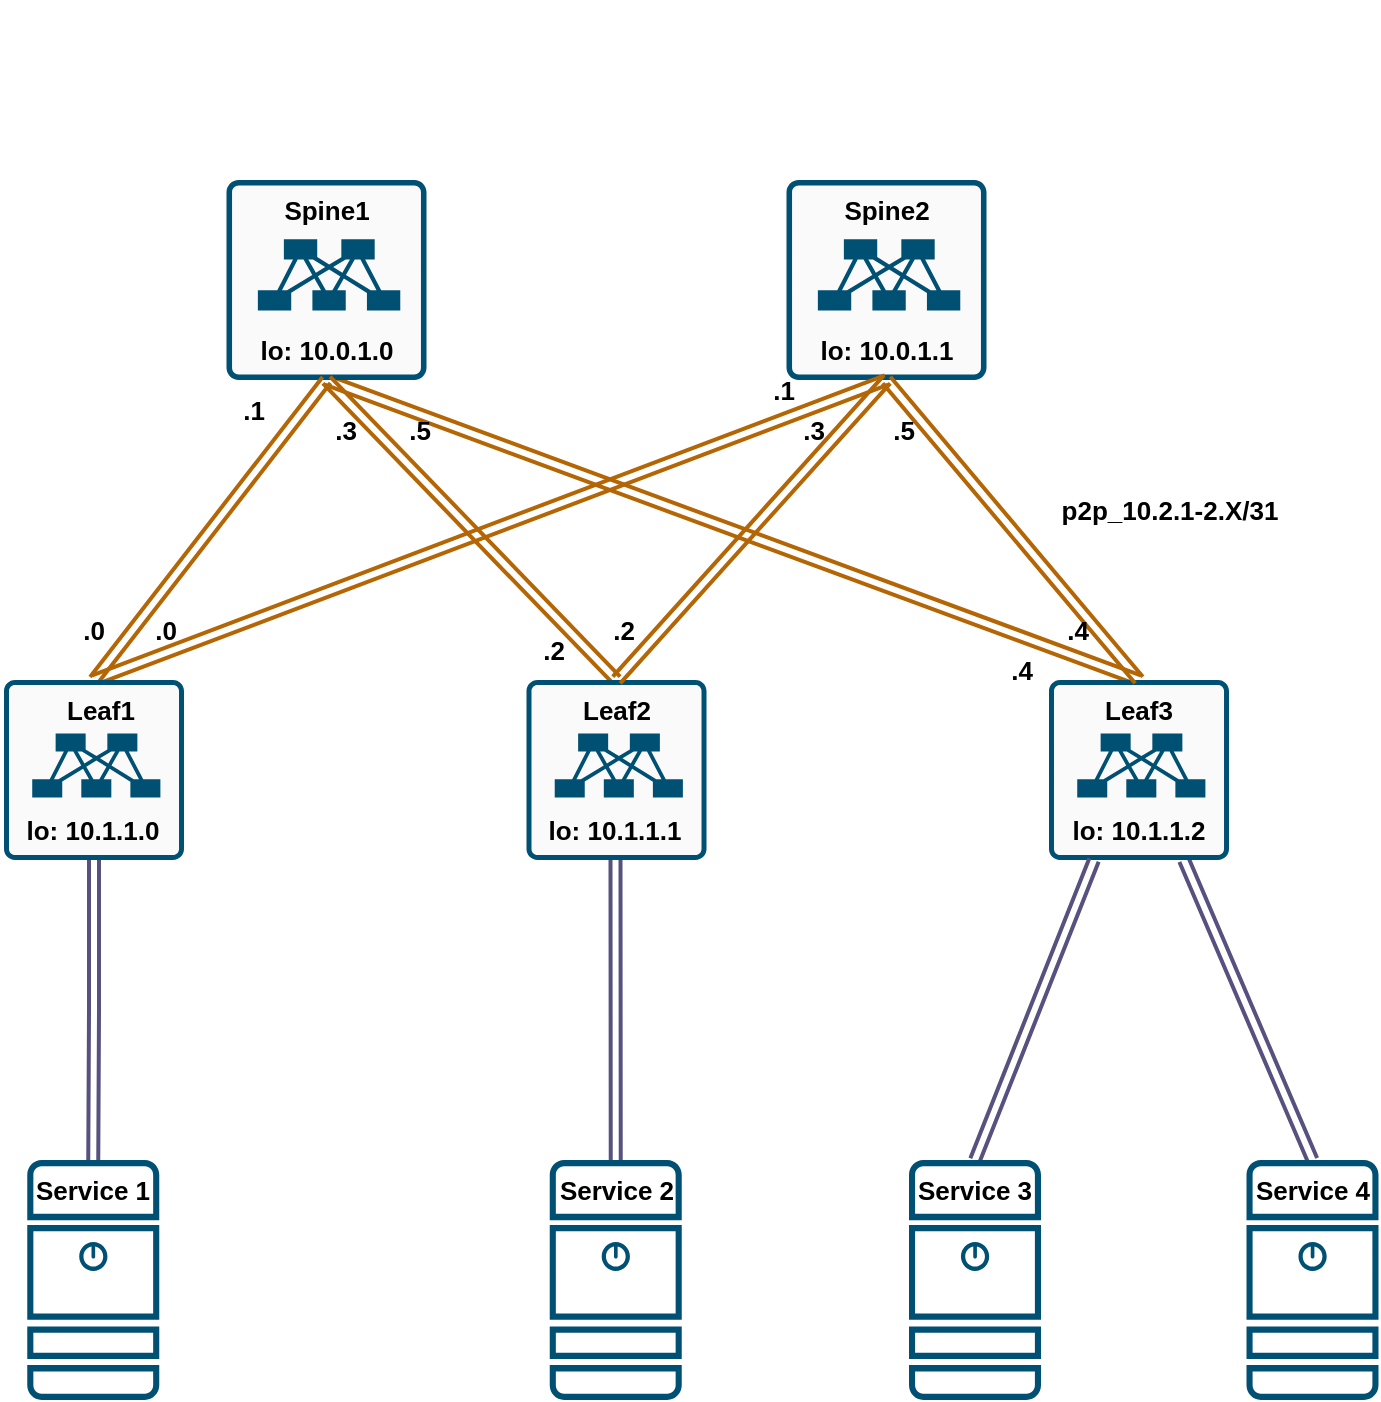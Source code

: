<mxfile version="21.2.8" type="device">
  <diagram id="V_Dow799pttgv7VDjXZy" name="Страница 1">
    <mxGraphModel dx="984" dy="747" grid="1" gridSize="10" guides="1" tooltips="1" connect="1" arrows="1" fold="1" page="1" pageScale="1" pageWidth="827" pageHeight="1169" math="0" shadow="0">
      <root>
        <mxCell id="0" />
        <mxCell id="1" parent="0" />
        <mxCell id="-mNFqGGMY5FrFs85ZIaS-80" style="shape=link;rounded=0;orthogonalLoop=1;jettySize=auto;html=1;exitX=0.5;exitY=1;exitDx=0;exitDy=0;exitPerimeter=0;entryX=0.5;entryY=0;entryDx=0;entryDy=0;entryPerimeter=0;strokeColor=#b46504;strokeWidth=2;fillColor=#fad7ac;" parent="1" source="-mNFqGGMY5FrFs85ZIaS-8" target="-mNFqGGMY5FrFs85ZIaS-12" edge="1">
          <mxGeometry relative="1" as="geometry" />
        </mxCell>
        <mxCell id="-mNFqGGMY5FrFs85ZIaS-8" value="" style="sketch=0;points=[[0.015,0.015,0],[0.985,0.015,0],[0.985,0.985,0],[0.015,0.985,0],[0.25,0,0],[0.5,0,0],[0.75,0,0],[1,0.25,0],[1,0.5,0],[1,0.75,0],[0.75,1,0],[0.5,1,0],[0.25,1,0],[0,0.75,0],[0,0.5,0],[0,0.25,0]];verticalLabelPosition=bottom;html=1;verticalAlign=top;aspect=fixed;align=center;pointerEvents=1;shape=mxgraph.cisco19.rect;prIcon=nexus_9300;fillColor=#FAFAFA;strokeColor=#005073;" parent="1" vertex="1">
          <mxGeometry x="185.25" y="200" width="100" height="100" as="geometry" />
        </mxCell>
        <mxCell id="-mNFqGGMY5FrFs85ZIaS-11" value="" style="sketch=0;points=[[0.015,0.015,0],[0.985,0.015,0],[0.985,0.985,0],[0.015,0.985,0],[0.25,0,0],[0.5,0,0],[0.75,0,0],[1,0.25,0],[1,0.5,0],[1,0.75,0],[0.75,1,0],[0.5,1,0],[0.25,1,0],[0,0.75,0],[0,0.5,0],[0,0.25,0]];verticalLabelPosition=bottom;html=1;verticalAlign=top;aspect=fixed;align=center;pointerEvents=1;shape=mxgraph.cisco19.rect;prIcon=nexus_9300;fillColor=#FAFAFA;strokeColor=#005073;" parent="1" vertex="1">
          <mxGeometry x="465.25" y="200" width="100" height="100" as="geometry" />
        </mxCell>
        <mxCell id="-mNFqGGMY5FrFs85ZIaS-76" style="shape=link;rounded=0;orthogonalLoop=1;jettySize=auto;html=1;exitX=0.75;exitY=1;exitDx=0;exitDy=0;exitPerimeter=0;entryX=0.5;entryY=0;entryDx=0;entryDy=0;entryPerimeter=0;strokeColor=#56517e;strokeWidth=2;fillColor=#d0cee2;" parent="1" source="-mNFqGGMY5FrFs85ZIaS-12" target="-mNFqGGMY5FrFs85ZIaS-19" edge="1">
          <mxGeometry relative="1" as="geometry" />
        </mxCell>
        <mxCell id="-mNFqGGMY5FrFs85ZIaS-12" value="" style="sketch=0;points=[[0.015,0.015,0],[0.985,0.015,0],[0.985,0.985,0],[0.015,0.985,0],[0.25,0,0],[0.5,0,0],[0.75,0,0],[1,0.25,0],[1,0.5,0],[1,0.75,0],[0.75,1,0],[0.5,1,0],[0.25,1,0],[0,0.75,0],[0,0.5,0],[0,0.25,0]];verticalLabelPosition=bottom;html=1;verticalAlign=top;aspect=fixed;align=center;pointerEvents=1;shape=mxgraph.cisco19.rect;prIcon=nexus_9300;fillColor=#FAFAFA;strokeColor=#005073;" parent="1" vertex="1">
          <mxGeometry x="596.5" y="450" width="90" height="90" as="geometry" />
        </mxCell>
        <mxCell id="-mNFqGGMY5FrFs85ZIaS-79" style="shape=link;rounded=0;orthogonalLoop=1;jettySize=auto;html=1;exitX=0.5;exitY=0;exitDx=0;exitDy=0;exitPerimeter=0;entryX=0.5;entryY=1;entryDx=0;entryDy=0;entryPerimeter=0;strokeColor=#b46504;strokeWidth=2;fillColor=#fad7ac;" parent="1" source="-mNFqGGMY5FrFs85ZIaS-13" target="-mNFqGGMY5FrFs85ZIaS-8" edge="1">
          <mxGeometry relative="1" as="geometry" />
        </mxCell>
        <mxCell id="-mNFqGGMY5FrFs85ZIaS-13" value="" style="sketch=0;points=[[0.015,0.015,0],[0.985,0.015,0],[0.985,0.985,0],[0.015,0.985,0],[0.25,0,0],[0.5,0,0],[0.75,0,0],[1,0.25,0],[1,0.5,0],[1,0.75,0],[0.75,1,0],[0.5,1,0],[0.25,1,0],[0,0.75,0],[0,0.5,0],[0,0.25,0]];verticalLabelPosition=bottom;html=1;verticalAlign=top;aspect=fixed;align=center;pointerEvents=1;shape=mxgraph.cisco19.rect;prIcon=nexus_9300;fillColor=#FAFAFA;strokeColor=#005073;" parent="1" vertex="1">
          <mxGeometry x="335.25" y="450" width="90" height="90" as="geometry" />
        </mxCell>
        <mxCell id="-mNFqGGMY5FrFs85ZIaS-74" style="edgeStyle=orthogonalEdgeStyle;shape=link;rounded=0;orthogonalLoop=1;jettySize=auto;html=1;exitX=0.5;exitY=1;exitDx=0;exitDy=0;exitPerimeter=0;entryX=0.5;entryY=0;entryDx=0;entryDy=0;entryPerimeter=0;strokeColor=#56517e;strokeWidth=2;fillColor=#d0cee2;" parent="1" source="-mNFqGGMY5FrFs85ZIaS-14" target="-mNFqGGMY5FrFs85ZIaS-15" edge="1">
          <mxGeometry relative="1" as="geometry" />
        </mxCell>
        <mxCell id="-mNFqGGMY5FrFs85ZIaS-81" style="shape=link;rounded=0;orthogonalLoop=1;jettySize=auto;html=1;exitX=0.5;exitY=0;exitDx=0;exitDy=0;exitPerimeter=0;strokeColor=#b46504;entryX=0.5;entryY=1;entryDx=0;entryDy=0;entryPerimeter=0;fillColor=#fad7ac;strokeWidth=2;" parent="1" source="-mNFqGGMY5FrFs85ZIaS-14" target="-mNFqGGMY5FrFs85ZIaS-8" edge="1">
          <mxGeometry relative="1" as="geometry" />
        </mxCell>
        <mxCell id="-mNFqGGMY5FrFs85ZIaS-82" style="shape=link;rounded=0;orthogonalLoop=1;jettySize=auto;html=1;exitX=0.5;exitY=0;exitDx=0;exitDy=0;exitPerimeter=0;strokeColor=#b46504;strokeWidth=2;fillColor=#fad7ac;" parent="1" source="-mNFqGGMY5FrFs85ZIaS-14" edge="1">
          <mxGeometry relative="1" as="geometry">
            <mxPoint x="515.25" y="300" as="targetPoint" />
          </mxGeometry>
        </mxCell>
        <mxCell id="-mNFqGGMY5FrFs85ZIaS-14" value="" style="sketch=0;points=[[0.015,0.015,0],[0.985,0.015,0],[0.985,0.985,0],[0.015,0.985,0],[0.25,0,0],[0.5,0,0],[0.75,0,0],[1,0.25,0],[1,0.5,0],[1,0.75,0],[0.75,1,0],[0.5,1,0],[0.25,1,0],[0,0.75,0],[0,0.5,0],[0,0.25,0]];verticalLabelPosition=bottom;html=1;verticalAlign=top;aspect=fixed;align=center;pointerEvents=1;shape=mxgraph.cisco19.rect;prIcon=nexus_9300;fillColor=#FAFAFA;strokeColor=#005073;" parent="1" vertex="1">
          <mxGeometry x="74" y="450" width="90" height="90" as="geometry" />
        </mxCell>
        <mxCell id="-mNFqGGMY5FrFs85ZIaS-15" value="" style="sketch=0;points=[[0.015,0.015,0],[0.985,0.015,0],[0.985,0.985,0],[0.015,0.985,0],[0.25,0,0],[0.5,0,0],[0.75,0,0],[1,0.25,0],[1,0.5,0],[1,0.75,0],[0.75,1,0],[0.5,1,0],[0.25,1,0],[0,0.75,0],[0,0.5,0],[0,0.25,0]];verticalLabelPosition=bottom;html=1;verticalAlign=top;aspect=fixed;align=center;pointerEvents=1;shape=mxgraph.cisco19.server;fillColor=#005073;strokeColor=none;" parent="1" vertex="1">
          <mxGeometry x="85.63" y="690" width="66" height="120" as="geometry" />
        </mxCell>
        <mxCell id="-mNFqGGMY5FrFs85ZIaS-17" value="" style="sketch=0;points=[[0.015,0.015,0],[0.985,0.015,0],[0.985,0.985,0],[0.015,0.985,0],[0.25,0,0],[0.5,0,0],[0.75,0,0],[1,0.25,0],[1,0.5,0],[1,0.75,0],[0.75,1,0],[0.5,1,0],[0.25,1,0],[0,0.75,0],[0,0.5,0],[0,0.25,0]];verticalLabelPosition=bottom;html=1;verticalAlign=top;aspect=fixed;align=center;pointerEvents=1;shape=mxgraph.cisco19.server;fillColor=#005073;strokeColor=none;" parent="1" vertex="1">
          <mxGeometry x="346.87" y="690" width="66" height="120" as="geometry" />
        </mxCell>
        <mxCell id="-mNFqGGMY5FrFs85ZIaS-75" style="shape=link;rounded=0;orthogonalLoop=1;jettySize=auto;html=1;exitX=0.5;exitY=0;exitDx=0;exitDy=0;exitPerimeter=0;entryX=0.25;entryY=1;entryDx=0;entryDy=0;entryPerimeter=0;strokeColor=#56517e;strokeWidth=2;fillColor=#d0cee2;" parent="1" source="-mNFqGGMY5FrFs85ZIaS-18" target="-mNFqGGMY5FrFs85ZIaS-12" edge="1">
          <mxGeometry relative="1" as="geometry" />
        </mxCell>
        <mxCell id="-mNFqGGMY5FrFs85ZIaS-18" value="" style="sketch=0;points=[[0.015,0.015,0],[0.985,0.015,0],[0.985,0.985,0],[0.015,0.985,0],[0.25,0,0],[0.5,0,0],[0.75,0,0],[1,0.25,0],[1,0.5,0],[1,0.75,0],[0.75,1,0],[0.5,1,0],[0.25,1,0],[0,0.75,0],[0,0.5,0],[0,0.25,0]];verticalLabelPosition=bottom;html=1;verticalAlign=top;aspect=fixed;align=center;pointerEvents=1;shape=mxgraph.cisco19.server;fillColor=#005073;strokeColor=none;" parent="1" vertex="1">
          <mxGeometry x="526.5" y="690" width="66" height="120" as="geometry" />
        </mxCell>
        <mxCell id="-mNFqGGMY5FrFs85ZIaS-19" value="" style="sketch=0;points=[[0.015,0.015,0],[0.985,0.015,0],[0.985,0.985,0],[0.015,0.985,0],[0.25,0,0],[0.5,0,0],[0.75,0,0],[1,0.25,0],[1,0.5,0],[1,0.75,0],[0.75,1,0],[0.5,1,0],[0.25,1,0],[0,0.75,0],[0,0.5,0],[0,0.25,0]];verticalLabelPosition=bottom;html=1;verticalAlign=top;aspect=fixed;align=center;pointerEvents=1;shape=mxgraph.cisco19.server;fillColor=#005073;strokeColor=none;" parent="1" vertex="1">
          <mxGeometry x="695.25" y="690" width="66" height="120" as="geometry" />
        </mxCell>
        <mxCell id="-mNFqGGMY5FrFs85ZIaS-72" value="" style="edgeStyle=none;orthogonalLoop=1;jettySize=auto;html=1;rounded=0;strokeColor=#b46504;shape=link;exitX=0.5;exitY=0;exitDx=0;exitDy=0;exitPerimeter=0;entryX=0.5;entryY=1;entryDx=0;entryDy=0;entryPerimeter=0;strokeWidth=2;fillColor=#fad7ac;" parent="1" source="-mNFqGGMY5FrFs85ZIaS-13" target="-mNFqGGMY5FrFs85ZIaS-11" edge="1">
          <mxGeometry width="100" relative="1" as="geometry">
            <mxPoint x="335.25" y="450" as="sourcePoint" />
            <mxPoint x="475.25" y="320" as="targetPoint" />
            <Array as="points" />
          </mxGeometry>
        </mxCell>
        <mxCell id="-mNFqGGMY5FrFs85ZIaS-77" value="" style="endArrow=none;html=1;rounded=0;strokeColor=#56517e;shape=link;exitX=0.5;exitY=0;exitDx=0;exitDy=0;exitPerimeter=0;fillColor=#d0cee2;strokeWidth=2;" parent="1" source="-mNFqGGMY5FrFs85ZIaS-17" edge="1">
          <mxGeometry width="50" height="50" relative="1" as="geometry">
            <mxPoint x="379.75" y="610" as="sourcePoint" />
            <mxPoint x="379.75" y="540" as="targetPoint" />
          </mxGeometry>
        </mxCell>
        <mxCell id="-mNFqGGMY5FrFs85ZIaS-78" value="" style="endArrow=none;html=1;rounded=0;strokeColor=#b46504;shape=link;entryX=0.5;entryY=1;entryDx=0;entryDy=0;entryPerimeter=0;strokeWidth=2;fillColor=#fad7ac;exitX=0.5;exitY=0;exitDx=0;exitDy=0;exitPerimeter=0;" parent="1" source="-mNFqGGMY5FrFs85ZIaS-12" target="-mNFqGGMY5FrFs85ZIaS-11" edge="1">
          <mxGeometry width="50" height="50" relative="1" as="geometry">
            <mxPoint x="625.25" y="450" as="sourcePoint" />
            <mxPoint x="675.25" y="400" as="targetPoint" />
          </mxGeometry>
        </mxCell>
        <mxCell id="-mNFqGGMY5FrFs85ZIaS-84" value="Title" style="text;strokeColor=none;fillColor=none;html=1;fontSize=24;fontStyle=1;verticalAlign=middle;align=center;fontColor=#FFFFFF;" parent="1" vertex="1">
          <mxGeometry x="500" y="510" width="100" height="40" as="geometry" />
        </mxCell>
        <mxCell id="-mNFqGGMY5FrFs85ZIaS-85" value="Text" style="text;html=1;strokeColor=none;fillColor=none;align=center;verticalAlign=middle;whiteSpace=wrap;rounded=0;fontColor=#FFFFFF;" parent="1" vertex="1">
          <mxGeometry x="520" y="510" width="60" height="30" as="geometry" />
        </mxCell>
        <mxCell id="-mNFqGGMY5FrFs85ZIaS-86" value="Text" style="text;html=1;strokeColor=none;fillColor=none;align=center;verticalAlign=middle;whiteSpace=wrap;rounded=0;fontColor=#FFFFFF;" parent="1" vertex="1">
          <mxGeometry x="520" y="510" width="60" height="30" as="geometry" />
        </mxCell>
        <mxCell id="-mNFqGGMY5FrFs85ZIaS-88" value="Text" style="text;html=1;strokeColor=none;fillColor=none;align=center;verticalAlign=middle;whiteSpace=wrap;rounded=0;fontColor=#FFFFFF;" parent="1" vertex="1">
          <mxGeometry x="520" y="510" width="60" height="30" as="geometry" />
        </mxCell>
        <mxCell id="-mNFqGGMY5FrFs85ZIaS-89" value="1111111111111" style="text;html=1;strokeColor=none;fillColor=none;align=center;verticalAlign=middle;whiteSpace=wrap;rounded=0;fontColor=#FFFFFF;" parent="1" vertex="1">
          <mxGeometry x="125" y="120" width="60" height="30" as="geometry" />
        </mxCell>
        <mxCell id="-mNFqGGMY5FrFs85ZIaS-92" value="Text" style="text;html=1;strokeColor=none;fillColor=none;align=center;verticalAlign=middle;whiteSpace=wrap;rounded=0;fontColor=#FFFFFF;" parent="1" vertex="1">
          <mxGeometry x="148" y="110" width="60" height="30" as="geometry" />
        </mxCell>
        <mxCell id="-mNFqGGMY5FrFs85ZIaS-91" value="&lt;b style=&quot;font-size: 13px;&quot;&gt;&lt;font style=&quot;font-size: 13px;&quot; color=&quot;#000000&quot;&gt;lo: 10.0.1.0&lt;/font&gt;&lt;/b&gt;" style="text;html=1;strokeColor=none;fillColor=none;align=center;verticalAlign=middle;whiteSpace=wrap;rounded=0;fontColor=#FFFFFF;" parent="1" vertex="1">
          <mxGeometry x="187.62" y="270" width="95.26" height="30" as="geometry" />
        </mxCell>
        <mxCell id="-mNFqGGMY5FrFs85ZIaS-93" value="&lt;b style=&quot;font-size: 13px;&quot;&gt;&lt;font style=&quot;font-size: 13px;&quot; color=&quot;#000000&quot;&gt;lo: 10.0.1.1&lt;/font&gt;&lt;/b&gt;" style="text;html=1;strokeColor=none;fillColor=none;align=center;verticalAlign=middle;whiteSpace=wrap;rounded=0;fontColor=#FFFFFF;" parent="1" vertex="1">
          <mxGeometry x="467.63" y="270" width="95.25" height="30" as="geometry" />
        </mxCell>
        <mxCell id="-mNFqGGMY5FrFs85ZIaS-94" value="&lt;b style=&quot;font-size: 13px;&quot;&gt;&lt;font style=&quot;font-size: 13px;&quot; color=&quot;#000000&quot;&gt;Spine1&lt;/font&gt;&lt;/b&gt;" style="text;html=1;strokeColor=none;fillColor=none;align=center;verticalAlign=middle;whiteSpace=wrap;rounded=0;fontColor=#FFFFFF;" parent="1" vertex="1">
          <mxGeometry x="202.63" y="200" width="65.25" height="30" as="geometry" />
        </mxCell>
        <mxCell id="-mNFqGGMY5FrFs85ZIaS-95" value="&lt;b style=&quot;font-size: 13px;&quot;&gt;&lt;font style=&quot;font-size: 13px;&quot; color=&quot;#000000&quot;&gt;Spine2&lt;/font&gt;&lt;/b&gt;" style="text;html=1;strokeColor=none;fillColor=none;align=center;verticalAlign=middle;whiteSpace=wrap;rounded=0;fontColor=#FFFFFF;" parent="1" vertex="1">
          <mxGeometry x="482.63" y="200" width="65.25" height="30" as="geometry" />
        </mxCell>
        <mxCell id="-mNFqGGMY5FrFs85ZIaS-96" value="&lt;b style=&quot;font-size: 13px;&quot;&gt;&lt;font style=&quot;font-size: 13px;&quot; color=&quot;#000000&quot;&gt;Leaf3&lt;/font&gt;&lt;/b&gt;" style="text;html=1;strokeColor=none;fillColor=none;align=center;verticalAlign=middle;whiteSpace=wrap;rounded=0;fontColor=#FFFFFF;" parent="1" vertex="1">
          <mxGeometry x="608.88" y="450" width="65.25" height="30" as="geometry" />
        </mxCell>
        <mxCell id="-mNFqGGMY5FrFs85ZIaS-97" value="&lt;b style=&quot;font-size: 13px;&quot;&gt;&lt;font style=&quot;font-size: 13px;&quot; color=&quot;#000000&quot;&gt;Leaf1&lt;/font&gt;&lt;/b&gt;" style="text;html=1;strokeColor=none;fillColor=none;align=center;verticalAlign=middle;whiteSpace=wrap;rounded=0;fontColor=#FFFFFF;" parent="1" vertex="1">
          <mxGeometry x="90.25" y="450" width="65.25" height="30" as="geometry" />
        </mxCell>
        <mxCell id="-mNFqGGMY5FrFs85ZIaS-98" value="&lt;b style=&quot;font-size: 13px;&quot;&gt;&lt;font style=&quot;font-size: 13px;&quot; color=&quot;#000000&quot;&gt;Leaf2&lt;/font&gt;&lt;/b&gt;" style="text;html=1;strokeColor=none;fillColor=none;align=center;verticalAlign=middle;whiteSpace=wrap;rounded=0;fontColor=#FFFFFF;" parent="1" vertex="1">
          <mxGeometry x="347.62" y="450" width="65.25" height="30" as="geometry" />
        </mxCell>
        <mxCell id="-mNFqGGMY5FrFs85ZIaS-99" value="&lt;b style=&quot;font-size: 13px;&quot;&gt;&lt;font style=&quot;font-size: 13px;&quot; color=&quot;#000000&quot;&gt;Service 1&lt;/font&gt;&lt;/b&gt;" style="text;html=1;strokeColor=none;fillColor=none;align=center;verticalAlign=middle;whiteSpace=wrap;rounded=0;fontColor=#FFFFFF;" parent="1" vertex="1">
          <mxGeometry x="86.38" y="690" width="65.25" height="30" as="geometry" />
        </mxCell>
        <mxCell id="-mNFqGGMY5FrFs85ZIaS-104" value="&lt;font color=&quot;#000000&quot;&gt;&lt;span style=&quot;font-size: 13px;&quot;&gt;&lt;b&gt;p2p_10.2.1-2.X/31&lt;/b&gt;&lt;/span&gt;&lt;/font&gt;" style="text;html=1;strokeColor=none;fillColor=none;align=center;verticalAlign=middle;whiteSpace=wrap;rounded=0;fontColor=#FFFFFF;" parent="1" vertex="1">
          <mxGeometry x="596.5" y="350" width="120" height="30" as="geometry" />
        </mxCell>
        <mxCell id="-mNFqGGMY5FrFs85ZIaS-105" value="&lt;font color=&quot;#000000&quot;&gt;&lt;span style=&quot;font-size: 13px;&quot;&gt;&lt;b&gt;.0&lt;/b&gt;&lt;/span&gt;&lt;/font&gt;" style="text;html=1;strokeColor=none;fillColor=none;align=center;verticalAlign=middle;whiteSpace=wrap;rounded=0;fontColor=#FFFFFF;" parent="1" vertex="1">
          <mxGeometry x="105.13" y="410" width="27.75" height="30" as="geometry" />
        </mxCell>
        <mxCell id="-mNFqGGMY5FrFs85ZIaS-106" value="&lt;font color=&quot;#000000&quot;&gt;&lt;span style=&quot;font-size: 13px;&quot;&gt;&lt;b&gt;.1&lt;/b&gt;&lt;/span&gt;&lt;/font&gt;" style="text;html=1;strokeColor=none;fillColor=none;align=center;verticalAlign=middle;whiteSpace=wrap;rounded=0;fontColor=#FFFFFF;" parent="1" vertex="1">
          <mxGeometry x="185.25" y="300" width="27.75" height="30" as="geometry" />
        </mxCell>
        <mxCell id="-mNFqGGMY5FrFs85ZIaS-107" value="&lt;font color=&quot;#000000&quot;&gt;&lt;span style=&quot;font-size: 13px;&quot;&gt;&lt;b&gt;.0&lt;/b&gt;&lt;/span&gt;&lt;/font&gt;" style="text;html=1;strokeColor=none;fillColor=none;align=center;verticalAlign=middle;whiteSpace=wrap;rounded=0;fontColor=#FFFFFF;" parent="1" vertex="1">
          <mxGeometry x="141.13" y="410" width="27.75" height="30" as="geometry" />
        </mxCell>
        <mxCell id="-mNFqGGMY5FrFs85ZIaS-110" value="&lt;font color=&quot;#000000&quot;&gt;&lt;span style=&quot;font-size: 13px;&quot;&gt;&lt;b&gt;.1&lt;/b&gt;&lt;/span&gt;&lt;/font&gt;" style="text;html=1;strokeColor=none;fillColor=none;align=center;verticalAlign=middle;whiteSpace=wrap;rounded=0;fontColor=#FFFFFF;" parent="1" vertex="1">
          <mxGeometry x="450" y="290" width="27.75" height="30" as="geometry" />
        </mxCell>
        <mxCell id="-mNFqGGMY5FrFs85ZIaS-111" value="&lt;font color=&quot;#000000&quot;&gt;&lt;span style=&quot;font-size: 13px;&quot;&gt;&lt;b&gt;.2&lt;/b&gt;&lt;/span&gt;&lt;/font&gt;" style="text;html=1;strokeColor=none;fillColor=none;align=center;verticalAlign=middle;whiteSpace=wrap;rounded=0;fontColor=#FFFFFF;" parent="1" vertex="1">
          <mxGeometry x="335.25" y="420" width="27.75" height="30" as="geometry" />
        </mxCell>
        <mxCell id="-mNFqGGMY5FrFs85ZIaS-112" value="&lt;font color=&quot;#000000&quot;&gt;&lt;span style=&quot;font-size: 13px;&quot;&gt;&lt;b&gt;.3&lt;/b&gt;&lt;/span&gt;&lt;/font&gt;" style="text;html=1;strokeColor=none;fillColor=none;align=center;verticalAlign=middle;whiteSpace=wrap;rounded=0;fontColor=#FFFFFF;" parent="1" vertex="1">
          <mxGeometry x="231.38" y="310" width="27.75" height="30" as="geometry" />
        </mxCell>
        <mxCell id="-mNFqGGMY5FrFs85ZIaS-113" value="&lt;font color=&quot;#000000&quot;&gt;&lt;span style=&quot;font-size: 13px;&quot;&gt;&lt;b&gt;.2&lt;/b&gt;&lt;/span&gt;&lt;/font&gt;" style="text;html=1;strokeColor=none;fillColor=none;align=center;verticalAlign=middle;whiteSpace=wrap;rounded=0;fontColor=#FFFFFF;" parent="1" vertex="1">
          <mxGeometry x="370" y="410" width="27.75" height="30" as="geometry" />
        </mxCell>
        <mxCell id="-mNFqGGMY5FrFs85ZIaS-114" value="&lt;font color=&quot;#000000&quot;&gt;&lt;span style=&quot;font-size: 13px;&quot;&gt;&lt;b&gt;.3&lt;/b&gt;&lt;/span&gt;&lt;/font&gt;" style="text;html=1;strokeColor=none;fillColor=none;align=center;verticalAlign=middle;whiteSpace=wrap;rounded=0;fontColor=#FFFFFF;" parent="1" vertex="1">
          <mxGeometry x="465.25" y="310" width="27.75" height="30" as="geometry" />
        </mxCell>
        <mxCell id="-mNFqGGMY5FrFs85ZIaS-115" value="&lt;font color=&quot;#000000&quot;&gt;&lt;span style=&quot;font-size: 13px;&quot;&gt;&lt;b&gt;.4&lt;/b&gt;&lt;/span&gt;&lt;/font&gt;" style="text;html=1;strokeColor=none;fillColor=none;align=center;verticalAlign=middle;whiteSpace=wrap;rounded=0;fontColor=#FFFFFF;" parent="1" vertex="1">
          <mxGeometry x="568.75" y="430" width="27.75" height="30" as="geometry" />
        </mxCell>
        <mxCell id="-mNFqGGMY5FrFs85ZIaS-117" value="&lt;font color=&quot;#000000&quot;&gt;&lt;span style=&quot;font-size: 13px;&quot;&gt;&lt;b&gt;.4&lt;/b&gt;&lt;/span&gt;&lt;/font&gt;" style="text;html=1;strokeColor=none;fillColor=none;align=center;verticalAlign=middle;whiteSpace=wrap;rounded=0;fontColor=#FFFFFF;" parent="1" vertex="1">
          <mxGeometry x="596.5" y="410" width="27.75" height="30" as="geometry" />
        </mxCell>
        <mxCell id="-mNFqGGMY5FrFs85ZIaS-118" value="&lt;font color=&quot;#000000&quot;&gt;&lt;span style=&quot;font-size: 13px;&quot;&gt;&lt;b&gt;.5&lt;/b&gt;&lt;/span&gt;&lt;/font&gt;" style="text;html=1;strokeColor=none;fillColor=none;align=center;verticalAlign=middle;whiteSpace=wrap;rounded=0;fontColor=#FFFFFF;" parent="1" vertex="1">
          <mxGeometry x="267.51" y="310" width="27.75" height="30" as="geometry" />
        </mxCell>
        <mxCell id="-mNFqGGMY5FrFs85ZIaS-119" value="&lt;font color=&quot;#000000&quot;&gt;&lt;span style=&quot;font-size: 13px;&quot;&gt;&lt;b&gt;.5&lt;/b&gt;&lt;/span&gt;&lt;/font&gt;" style="text;html=1;strokeColor=none;fillColor=none;align=center;verticalAlign=middle;whiteSpace=wrap;rounded=0;fontColor=#FFFFFF;" parent="1" vertex="1">
          <mxGeometry x="510" y="310" width="27.75" height="30" as="geometry" />
        </mxCell>
        <mxCell id="-mNFqGGMY5FrFs85ZIaS-120" value="&lt;b style=&quot;font-size: 13px;&quot;&gt;&lt;font style=&quot;font-size: 13px;&quot; color=&quot;#000000&quot;&gt;Service 2&lt;/font&gt;&lt;/b&gt;" style="text;html=1;strokeColor=none;fillColor=none;align=center;verticalAlign=middle;whiteSpace=wrap;rounded=0;fontColor=#FFFFFF;" parent="1" vertex="1">
          <mxGeometry x="348" y="690" width="65.25" height="30" as="geometry" />
        </mxCell>
        <mxCell id="-mNFqGGMY5FrFs85ZIaS-121" value="&lt;b style=&quot;font-size: 13px;&quot;&gt;&lt;font style=&quot;font-size: 13px;&quot; color=&quot;#000000&quot;&gt;Service 3&lt;/font&gt;&lt;/b&gt;" style="text;html=1;strokeColor=none;fillColor=none;align=center;verticalAlign=middle;whiteSpace=wrap;rounded=0;fontColor=#FFFFFF;" parent="1" vertex="1">
          <mxGeometry x="526.5" y="690" width="65.25" height="30" as="geometry" />
        </mxCell>
        <mxCell id="-mNFqGGMY5FrFs85ZIaS-122" value="&lt;b style=&quot;font-size: 13px;&quot;&gt;&lt;font style=&quot;font-size: 13px;&quot; color=&quot;#000000&quot;&gt;Service 4&lt;/font&gt;&lt;/b&gt;" style="text;html=1;strokeColor=none;fillColor=none;align=center;verticalAlign=middle;whiteSpace=wrap;rounded=0;fontColor=#FFFFFF;" parent="1" vertex="1">
          <mxGeometry x="696" y="690" width="65.25" height="30" as="geometry" />
        </mxCell>
        <mxCell id="-mNFqGGMY5FrFs85ZIaS-123" value="&lt;b style=&quot;font-size: 13px;&quot;&gt;&lt;font style=&quot;font-size: 13px;&quot; color=&quot;#000000&quot;&gt;lo: 10.1.1.0&lt;/font&gt;&lt;/b&gt;" style="text;html=1;strokeColor=none;fillColor=none;align=center;verticalAlign=middle;whiteSpace=wrap;rounded=0;fontColor=#FFFFFF;" parent="1" vertex="1">
          <mxGeometry x="72.87" y="510" width="91.13" height="30" as="geometry" />
        </mxCell>
        <mxCell id="-mNFqGGMY5FrFs85ZIaS-124" value="&lt;b style=&quot;font-size: 13px;&quot;&gt;&lt;font style=&quot;font-size: 13px;&quot; color=&quot;#000000&quot;&gt;lo: 10.1.1.1&lt;/font&gt;&lt;/b&gt;" style="text;html=1;strokeColor=none;fillColor=none;align=center;verticalAlign=middle;whiteSpace=wrap;rounded=0;fontColor=#FFFFFF;" parent="1" vertex="1">
          <mxGeometry x="334.12" y="510" width="91.13" height="30" as="geometry" />
        </mxCell>
        <mxCell id="-mNFqGGMY5FrFs85ZIaS-125" value="&lt;b style=&quot;font-size: 13px;&quot;&gt;&lt;font style=&quot;font-size: 13px;&quot; color=&quot;#000000&quot;&gt;lo: 10.1.1.2&lt;/font&gt;&lt;/b&gt;" style="text;html=1;strokeColor=none;fillColor=none;align=center;verticalAlign=middle;whiteSpace=wrap;rounded=0;fontColor=#FFFFFF;" parent="1" vertex="1">
          <mxGeometry x="595.94" y="510" width="91.13" height="30" as="geometry" />
        </mxCell>
      </root>
    </mxGraphModel>
  </diagram>
</mxfile>
